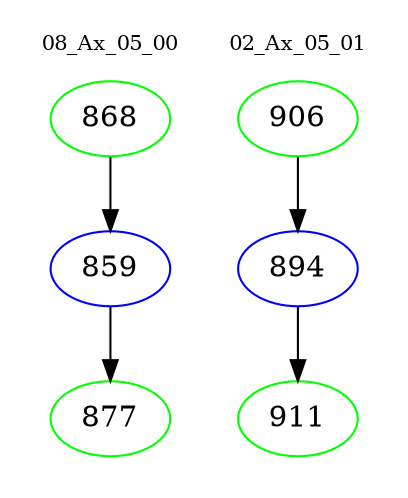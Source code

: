 digraph{
subgraph cluster_0 {
color = white
label = "08_Ax_05_00";
fontsize=10;
T0_868 [label="868", color="green"]
T0_868 -> T0_859 [color="black"]
T0_859 [label="859", color="blue"]
T0_859 -> T0_877 [color="black"]
T0_877 [label="877", color="green"]
}
subgraph cluster_1 {
color = white
label = "02_Ax_05_01";
fontsize=10;
T1_906 [label="906", color="green"]
T1_906 -> T1_894 [color="black"]
T1_894 [label="894", color="blue"]
T1_894 -> T1_911 [color="black"]
T1_911 [label="911", color="green"]
}
}

